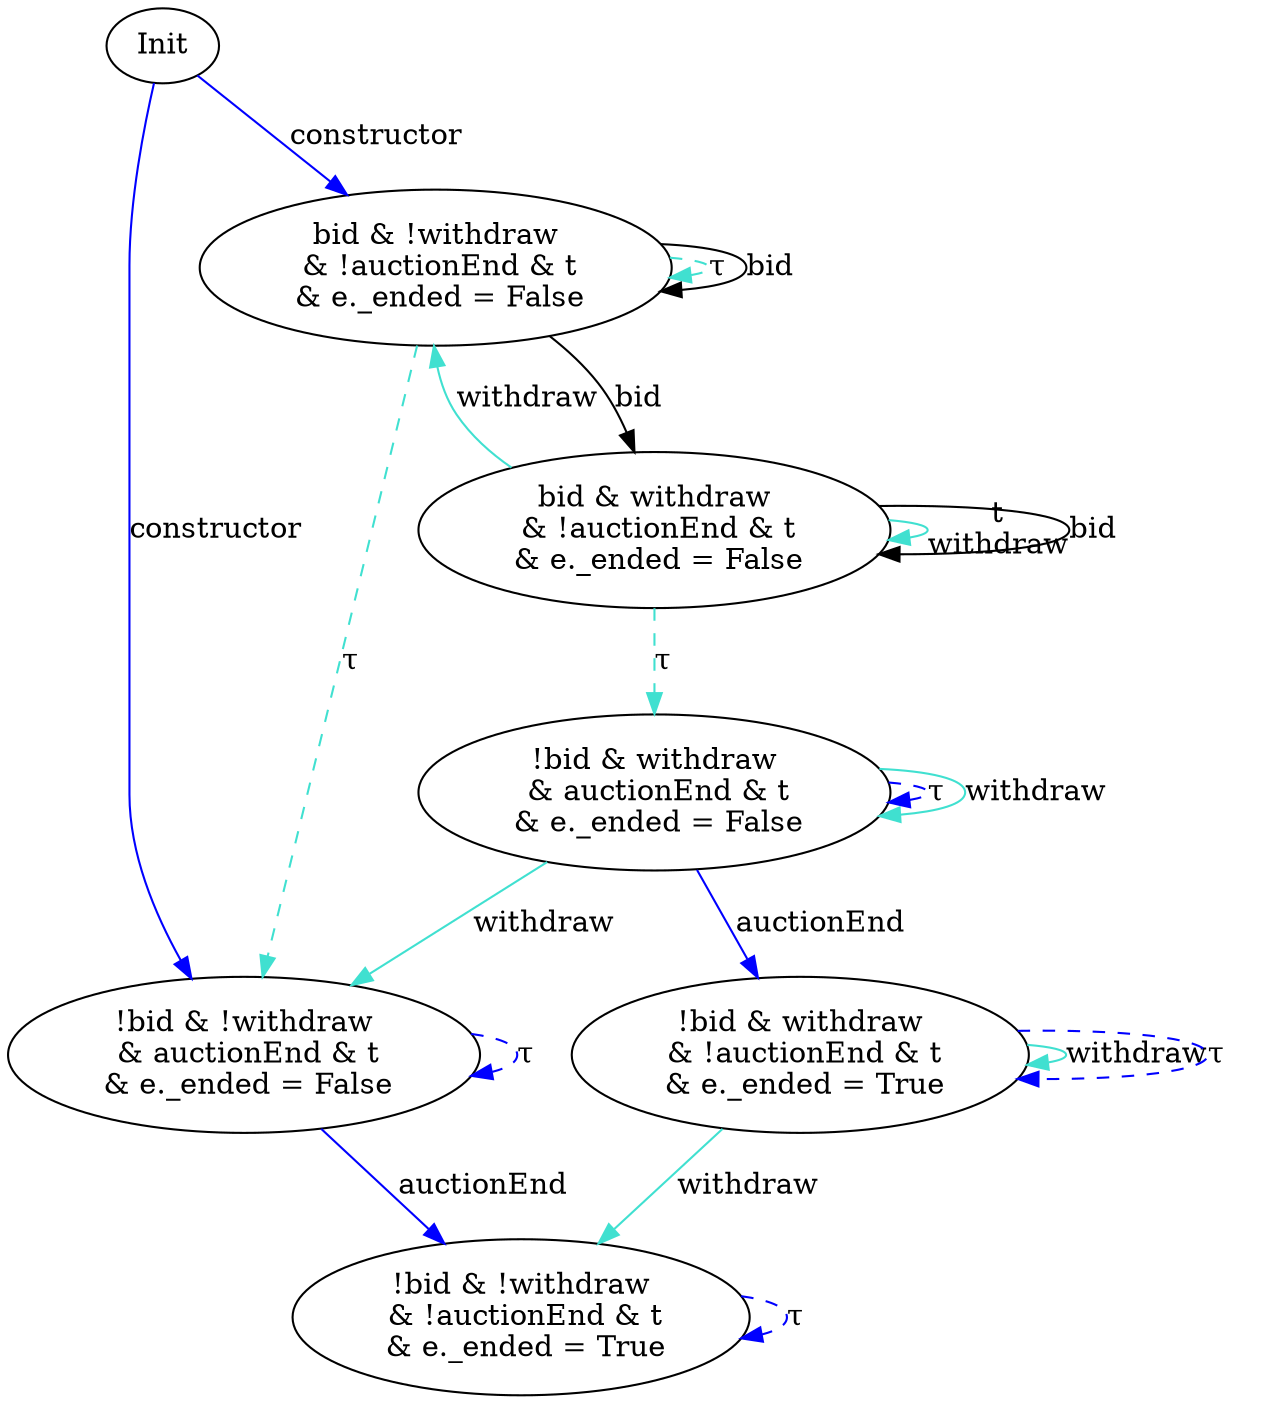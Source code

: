 digraph {
S00 [label="Init"]
S07 [label="!bid & withdraw\n & !auctionEnd & t\n & e._ended = True"]
S12 [label="!bid & !withdraw\n & !auctionEnd & t\n & e._ended = True"]
S18 [label="!bid & withdraw\n & auctionEnd & t\n & e._ended = False"]
S20 [label="bid & withdraw\n & !auctionEnd & t\n & e._ended = False"]
S22 [label="!bid & !withdraw\n & auctionEnd & t\n & e._ended = False"]
S25 [label="bid & !withdraw\n & !auctionEnd & t\n & e._ended = False"]

S20->S25 [label="withdraw", style="", color="turquoise"]
S18->S07 [label="auctionEnd", style="", color="blue"]
S18->S18 [label="τ", style="dashed", color="blue"]
S18->S18 [label="withdraw", style="", color="turquoise"]
S22->S22 [label="τ", style="dashed", color="blue"]
S00->S25 [label="constructor", style="", color="blue"]
S12->S12 [label="τ", style="dashed", color="blue"]
S07->S07 [label="withdraw", style="", color="turquoise"]
S25->S25 [label="τ", style="dashed", color="turquoise"]
S22->S12 [label="auctionEnd", style="", color="blue"]
S25->S25 [label="bid", style="", color="black"]
S07->S07 [label="τ", style="dashed", color="blue"]
S18->S22 [label="withdraw", style="", color="turquoise"]
S07->S12 [label="withdraw", style="", color="turquoise"]
S20->S20 [label="t\nwithdraw", style="", color="turquoise"]
S25->S20 [label="bid", style="", color="black"]
S20->S18 [label="τ", style="dashed", color="turquoise"]
S25->S22 [label="τ", style="dashed", color="turquoise"]
S00->S22 [label="constructor", style="", color="blue"]
S20->S20 [label="bid", style="", color="black"]
}